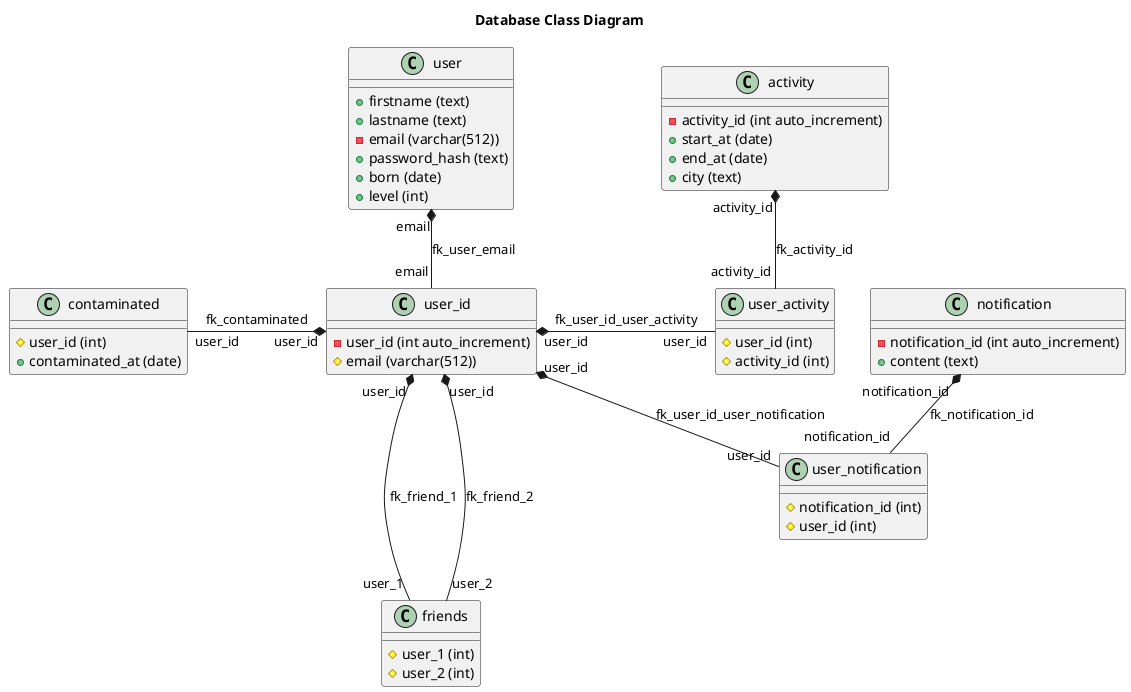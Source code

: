 @startuml

title "Database Class Diagram"

class user {
    + firstname (text)
    + lastname (text)
    - email (varchar(512))
    + password_hash (text)
    + born (date)
    + level (int)
}

class user_id {
    - user_id (int auto_increment)
    # email (varchar(512))
}

class contaminated {
    # user_id (int)
    + contaminated_at (date)
}

class activity {
    - activity_id (int auto_increment)
    + start_at (date)
    + end_at (date)
    + city (text)
}

class user_activity {
    # user_id (int)
    # activity_id (int)
}

class friends {
    # user_1 (int)
    # user_2 (int)
}

class notification {
    - notification_id (int auto_increment)
    + content (text)
}

class user_notification {
    # notification_id (int)
    # user_id (int)
}

user "email" *-- "email" user_id: fk_user_email
user_id "user_id" *-left- "user_id" contaminated: fk_contaminated
user_id "user_id" *-right- "user_id" user_activity: fk_user_id_user_activity
activity "activity_id" *-- "activity_id" user_activity: fk_activity_id
user_id "user_id" *-down-- "user_1" friends: fk_friend_1
user_id "user_id" *-down-- "user_2" friends: fk_friend_2
user_id "user_id" *-- "user_id" user_notification: fk_user_id_user_notification
notification "notification_id" *-- "notification_id" user_notification: fk_notification_id

@enduml

